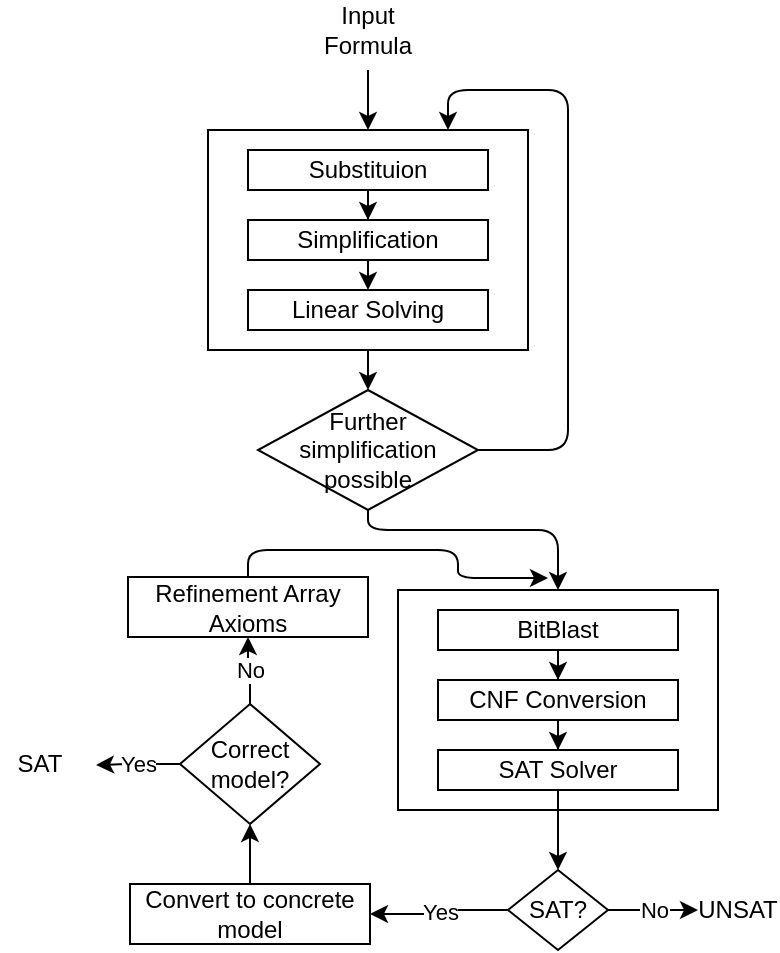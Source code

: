 <mxfile version="12.1.3" pages="1"><diagram id="JLhKqWgzXNaSPE_3TJRA" name="Seite-1"><mxGraphModel dx="856" dy="385" grid="1" gridSize="10" guides="1" tooltips="1" connect="1" arrows="1" fold="1" page="1" pageScale="1" pageWidth="827" pageHeight="1169" math="0" shadow="0"><root><mxCell id="0"/><mxCell id="1" parent="0"/><mxCell id="ExJgqjzyjppD6-09bcYJ-10" value="" style="rounded=0;whiteSpace=wrap;html=1;" vertex="1" parent="1"><mxGeometry x="215" y="310" width="160" height="110" as="geometry"/></mxCell><mxCell id="ExJgqjzyjppD6-09bcYJ-44" style="edgeStyle=orthogonalEdgeStyle;rounded=1;orthogonalLoop=1;jettySize=auto;html=1;exitX=0.5;exitY=1;exitDx=0;exitDy=0;entryX=0.5;entryY=0;entryDx=0;entryDy=0;" edge="1" parent="1" source="ExJgqjzyjppD6-09bcYJ-4" target="ExJgqjzyjppD6-09bcYJ-43"><mxGeometry relative="1" as="geometry"/></mxCell><mxCell id="ExJgqjzyjppD6-09bcYJ-4" value="" style="rounded=0;whiteSpace=wrap;html=1;" vertex="1" parent="1"><mxGeometry x="120" y="80" width="160" height="110" as="geometry"/></mxCell><mxCell id="ExJgqjzyjppD6-09bcYJ-23" style="edgeStyle=orthogonalEdgeStyle;rounded=1;orthogonalLoop=1;jettySize=auto;html=1;exitX=0.5;exitY=1;exitDx=0;exitDy=0;" edge="1" parent="1" source="ExJgqjzyjppD6-09bcYJ-1" target="ExJgqjzyjppD6-09bcYJ-2"><mxGeometry relative="1" as="geometry"/></mxCell><mxCell id="ExJgqjzyjppD6-09bcYJ-1" value="Substituion" style="rounded=0;whiteSpace=wrap;html=1;" vertex="1" parent="1"><mxGeometry x="140" y="90" width="120" height="20" as="geometry"/></mxCell><mxCell id="ExJgqjzyjppD6-09bcYJ-24" style="edgeStyle=orthogonalEdgeStyle;rounded=1;orthogonalLoop=1;jettySize=auto;html=1;exitX=0.5;exitY=1;exitDx=0;exitDy=0;entryX=0.5;entryY=0;entryDx=0;entryDy=0;" edge="1" parent="1" source="ExJgqjzyjppD6-09bcYJ-2" target="ExJgqjzyjppD6-09bcYJ-3"><mxGeometry relative="1" as="geometry"/></mxCell><mxCell id="ExJgqjzyjppD6-09bcYJ-2" value="Simplification" style="rounded=0;whiteSpace=wrap;html=1;" vertex="1" parent="1"><mxGeometry x="140" y="125" width="120" height="20" as="geometry"/></mxCell><mxCell id="ExJgqjzyjppD6-09bcYJ-17" style="edgeStyle=orthogonalEdgeStyle;rounded=1;orthogonalLoop=1;jettySize=auto;html=1;exitX=1;exitY=0.5;exitDx=0;exitDy=0;entryX=0.75;entryY=0;entryDx=0;entryDy=0;" edge="1" parent="1" source="ExJgqjzyjppD6-09bcYJ-43" target="ExJgqjzyjppD6-09bcYJ-4"><mxGeometry relative="1" as="geometry"><mxPoint x="320" y="60" as="targetPoint"/><Array as="points"><mxPoint x="300" y="240"/><mxPoint x="300" y="60"/><mxPoint x="240" y="60"/></Array></mxGeometry></mxCell><mxCell id="ExJgqjzyjppD6-09bcYJ-22" style="edgeStyle=orthogonalEdgeStyle;rounded=1;orthogonalLoop=1;jettySize=auto;html=1;exitX=0.5;exitY=1;exitDx=0;exitDy=0;entryX=0.5;entryY=0;entryDx=0;entryDy=0;" edge="1" parent="1" source="ExJgqjzyjppD6-09bcYJ-43" target="ExJgqjzyjppD6-09bcYJ-10"><mxGeometry relative="1" as="geometry"><mxPoint x="205" y="240" as="sourcePoint"/><Array as="points"><mxPoint x="200" y="280"/><mxPoint x="295" y="280"/></Array></mxGeometry></mxCell><mxCell id="ExJgqjzyjppD6-09bcYJ-3" value="Linear Solving" style="rounded=0;whiteSpace=wrap;html=1;" vertex="1" parent="1"><mxGeometry x="140" y="160" width="120" height="20" as="geometry"/></mxCell><mxCell id="ExJgqjzyjppD6-09bcYJ-25" style="edgeStyle=orthogonalEdgeStyle;rounded=1;orthogonalLoop=1;jettySize=auto;html=1;exitX=0.5;exitY=1;exitDx=0;exitDy=0;" edge="1" parent="1" source="ExJgqjzyjppD6-09bcYJ-7" target="ExJgqjzyjppD6-09bcYJ-8"><mxGeometry relative="1" as="geometry"/></mxCell><mxCell id="ExJgqjzyjppD6-09bcYJ-7" value="BitBlast" style="rounded=0;whiteSpace=wrap;html=1;" vertex="1" parent="1"><mxGeometry x="235" y="320" width="120" height="20" as="geometry"/></mxCell><mxCell id="ExJgqjzyjppD6-09bcYJ-26" style="edgeStyle=orthogonalEdgeStyle;rounded=1;orthogonalLoop=1;jettySize=auto;html=1;exitX=0.5;exitY=1;exitDx=0;exitDy=0;" edge="1" parent="1" source="ExJgqjzyjppD6-09bcYJ-8" target="ExJgqjzyjppD6-09bcYJ-9"><mxGeometry relative="1" as="geometry"/></mxCell><mxCell id="ExJgqjzyjppD6-09bcYJ-8" value="CNF Conversion" style="rounded=0;whiteSpace=wrap;html=1;" vertex="1" parent="1"><mxGeometry x="235" y="355" width="120" height="20" as="geometry"/></mxCell><mxCell id="ExJgqjzyjppD6-09bcYJ-34" style="edgeStyle=orthogonalEdgeStyle;rounded=1;orthogonalLoop=1;jettySize=auto;html=1;exitX=0.5;exitY=1;exitDx=0;exitDy=0;entryX=0.5;entryY=0;entryDx=0;entryDy=0;" edge="1" parent="1" source="ExJgqjzyjppD6-09bcYJ-9"><mxGeometry relative="1" as="geometry"><mxPoint x="295" y="450" as="targetPoint"/></mxGeometry></mxCell><mxCell id="ExJgqjzyjppD6-09bcYJ-9" value="SAT Solver" style="rounded=0;whiteSpace=wrap;html=1;" vertex="1" parent="1"><mxGeometry x="235" y="390" width="120" height="20" as="geometry"/></mxCell><mxCell id="ExJgqjzyjppD6-09bcYJ-18" value="" style="endArrow=classic;html=1;entryX=0.5;entryY=0;entryDx=0;entryDy=0;" edge="1" parent="1" target="ExJgqjzyjppD6-09bcYJ-4"><mxGeometry width="50" height="50" relative="1" as="geometry"><mxPoint x="200" y="50" as="sourcePoint"/><mxPoint x="190" y="30" as="targetPoint"/></mxGeometry></mxCell><mxCell id="ExJgqjzyjppD6-09bcYJ-20" value="Input Formula" style="text;html=1;strokeColor=none;fillColor=none;align=center;verticalAlign=middle;whiteSpace=wrap;rounded=0;" vertex="1" parent="1"><mxGeometry x="180" y="20" width="40" height="20" as="geometry"/></mxCell><mxCell id="ExJgqjzyjppD6-09bcYJ-49" value="No" style="edgeStyle=orthogonalEdgeStyle;rounded=1;orthogonalLoop=1;jettySize=auto;html=1;exitX=1;exitY=0.5;exitDx=0;exitDy=0;entryX=0;entryY=0.5;entryDx=0;entryDy=0;" edge="1" parent="1" source="ExJgqjzyjppD6-09bcYJ-33" target="ExJgqjzyjppD6-09bcYJ-37"><mxGeometry relative="1" as="geometry"/></mxCell><mxCell id="ExJgqjzyjppD6-09bcYJ-51" value="Yes" style="edgeStyle=orthogonalEdgeStyle;rounded=1;orthogonalLoop=1;jettySize=auto;html=1;entryX=1;entryY=0.5;entryDx=0;entryDy=0;" edge="1" parent="1" source="ExJgqjzyjppD6-09bcYJ-33" target="ExJgqjzyjppD6-09bcYJ-50"><mxGeometry relative="1" as="geometry"><mxPoint x="215" y="470" as="targetPoint"/></mxGeometry></mxCell><mxCell id="ExJgqjzyjppD6-09bcYJ-33" value="SAT?" style="rhombus;whiteSpace=wrap;html=1;" vertex="1" parent="1"><mxGeometry x="270" y="450" width="50" height="40" as="geometry"/></mxCell><mxCell id="ExJgqjzyjppD6-09bcYJ-37" value="UNSAT" style="text;html=1;strokeColor=none;fillColor=none;align=center;verticalAlign=middle;whiteSpace=wrap;rounded=0;" vertex="1" parent="1"><mxGeometry x="365" y="460" width="40" height="20" as="geometry"/></mxCell><mxCell id="ExJgqjzyjppD6-09bcYJ-43" value="Further simplification possible" style="rhombus;whiteSpace=wrap;html=1;" vertex="1" parent="1"><mxGeometry x="145" y="210" width="110" height="60" as="geometry"/></mxCell><mxCell id="ExJgqjzyjppD6-09bcYJ-50" value="Convert to concrete model" style="rounded=0;whiteSpace=wrap;html=1;" vertex="1" parent="1"><mxGeometry x="81" y="457" width="120" height="30" as="geometry"/></mxCell><mxCell id="ExJgqjzyjppD6-09bcYJ-55" style="edgeStyle=orthogonalEdgeStyle;rounded=1;orthogonalLoop=1;jettySize=auto;html=1;exitX=0.5;exitY=0;exitDx=0;exitDy=0;entryX=0.5;entryY=1;entryDx=0;entryDy=0;" edge="1" parent="1" source="ExJgqjzyjppD6-09bcYJ-50" target="ExJgqjzyjppD6-09bcYJ-52"><mxGeometry relative="1" as="geometry"/></mxCell><mxCell id="ExJgqjzyjppD6-09bcYJ-58" value="No" style="edgeStyle=orthogonalEdgeStyle;rounded=1;orthogonalLoop=1;jettySize=auto;html=1;entryX=0.5;entryY=1;entryDx=0;entryDy=0;" edge="1" parent="1" source="ExJgqjzyjppD6-09bcYJ-52" target="ExJgqjzyjppD6-09bcYJ-65"><mxGeometry relative="1" as="geometry"><mxPoint x="141" y="342" as="targetPoint"/></mxGeometry></mxCell><mxCell id="ExJgqjzyjppD6-09bcYJ-60" value="Yes" style="edgeStyle=orthogonalEdgeStyle;rounded=1;orthogonalLoop=1;jettySize=auto;html=1;entryX=1.2;entryY=0.525;entryDx=0;entryDy=0;entryPerimeter=0;" edge="1" parent="1" source="ExJgqjzyjppD6-09bcYJ-52" target="ExJgqjzyjppD6-09bcYJ-61"><mxGeometry relative="1" as="geometry"><mxPoint x="86" y="397" as="targetPoint"/></mxGeometry></mxCell><mxCell id="ExJgqjzyjppD6-09bcYJ-52" value="Correct model?" style="rhombus;whiteSpace=wrap;html=1;" vertex="1" parent="1"><mxGeometry x="106" y="367" width="70" height="60" as="geometry"/></mxCell><mxCell id="ExJgqjzyjppD6-09bcYJ-61" value="SAT" style="text;html=1;strokeColor=none;fillColor=none;align=center;verticalAlign=middle;whiteSpace=wrap;rounded=0;" vertex="1" parent="1"><mxGeometry x="16" y="387" width="40" height="20" as="geometry"/></mxCell><mxCell id="ExJgqjzyjppD6-09bcYJ-66" style="edgeStyle=orthogonalEdgeStyle;rounded=1;orthogonalLoop=1;jettySize=auto;html=1;exitX=0.5;exitY=0;exitDx=0;exitDy=0;" edge="1" parent="1" source="ExJgqjzyjppD6-09bcYJ-65"><mxGeometry relative="1" as="geometry"><mxPoint x="290" y="304" as="targetPoint"/><Array as="points"><mxPoint x="140" y="290"/><mxPoint x="245" y="290"/><mxPoint x="245" y="304"/></Array></mxGeometry></mxCell><mxCell id="ExJgqjzyjppD6-09bcYJ-65" value="Refinement Array Axioms" style="rounded=0;whiteSpace=wrap;html=1;" vertex="1" parent="1"><mxGeometry x="80" y="303.5" width="120" height="30" as="geometry"/></mxCell></root></mxGraphModel></diagram></mxfile>